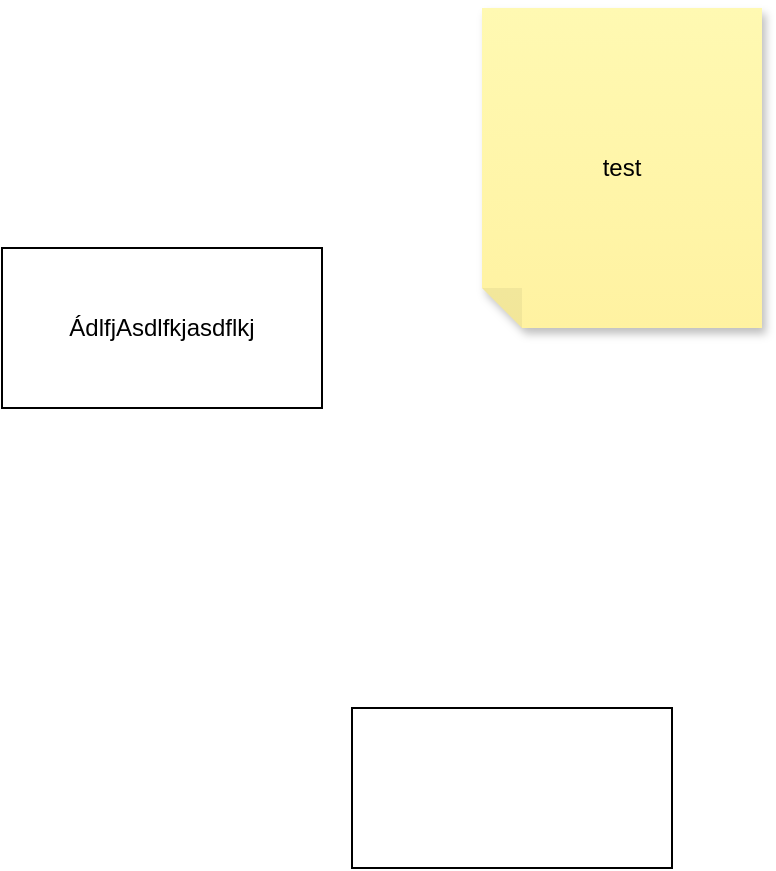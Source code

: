 <mxfile version="22.1.17" type="github">
  <diagram name="Page-1" id="xP9FxREd_PtYQBFz6iIT">
    <mxGraphModel dx="1160" dy="677" grid="1" gridSize="10" guides="1" tooltips="1" connect="1" arrows="1" fold="1" page="1" pageScale="1" pageWidth="850" pageHeight="1100" math="0" shadow="0">
      <root>
        <mxCell id="0" />
        <mxCell id="1" parent="0" />
        <mxCell id="CkaWsBwE0hyuTu-2-UZg-1" value="ÁdlfjAsdlfkjasdflkj" style="rounded=0;whiteSpace=wrap;html=1;" parent="1" vertex="1">
          <mxGeometry x="90" y="260" width="160" height="80" as="geometry" />
        </mxCell>
        <mxCell id="CkaWsBwE0hyuTu-2-UZg-2" value="" style="rounded=0;whiteSpace=wrap;html=1;" parent="1" vertex="1">
          <mxGeometry x="265" y="490" width="160" height="80" as="geometry" />
        </mxCell>
        <mxCell id="CkaWsBwE0hyuTu-2-UZg-3" value="test" style="shape=note;whiteSpace=wrap;html=1;backgroundOutline=1;fontColor=#000000;darkOpacity=0.05;fillColor=#FFF9B2;strokeColor=none;fillStyle=solid;direction=west;gradientDirection=north;gradientColor=#FFF2A1;shadow=1;size=20;pointerEvents=1;" parent="1" vertex="1">
          <mxGeometry x="330" y="140" width="140" height="160" as="geometry" />
        </mxCell>
      </root>
    </mxGraphModel>
  </diagram>
</mxfile>
